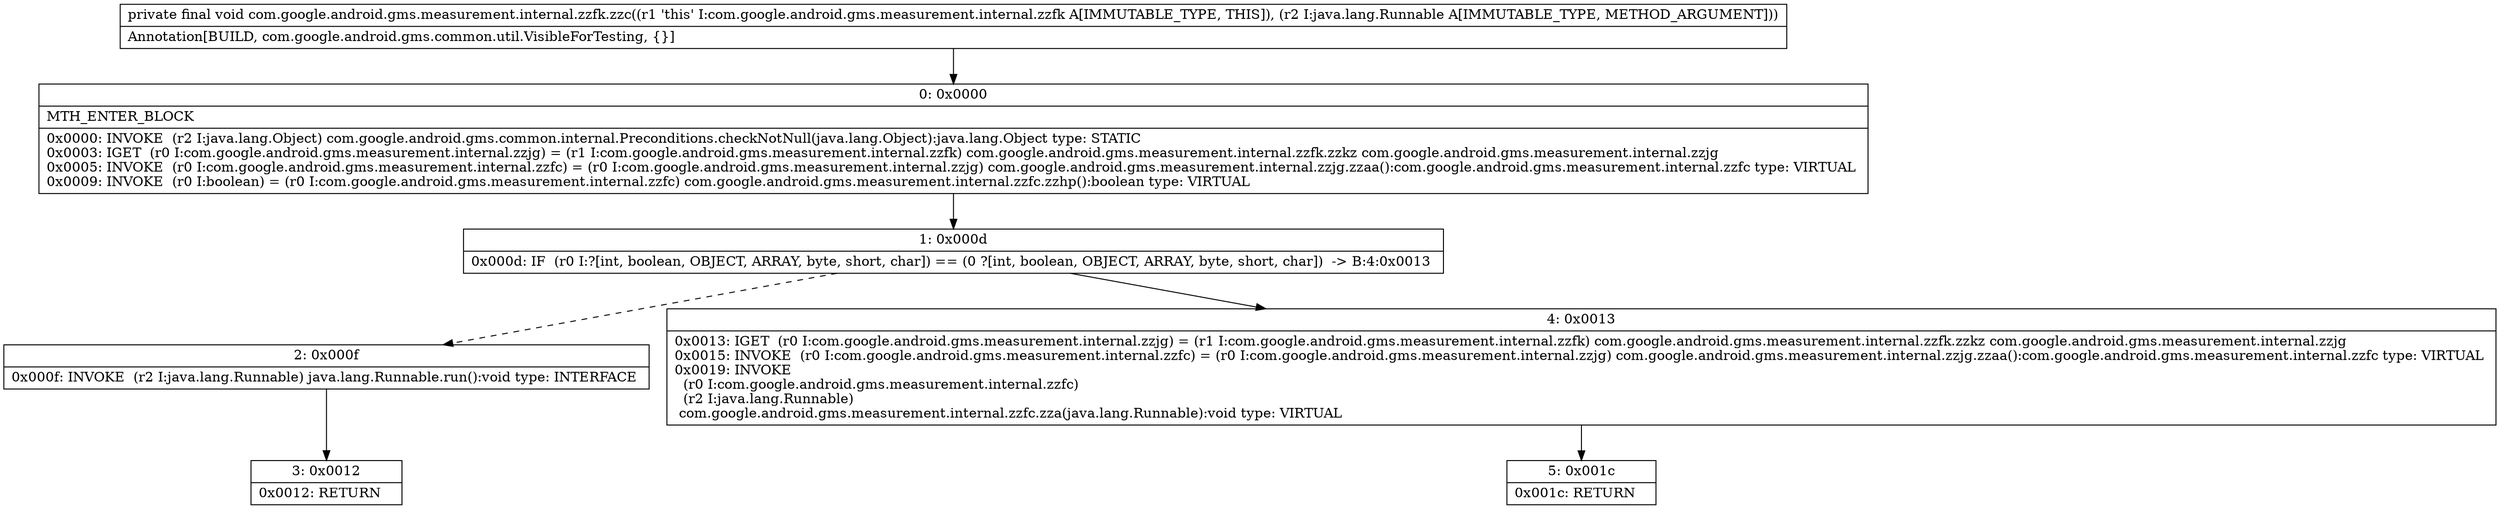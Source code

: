 digraph "CFG forcom.google.android.gms.measurement.internal.zzfk.zzc(Ljava\/lang\/Runnable;)V" {
Node_0 [shape=record,label="{0\:\ 0x0000|MTH_ENTER_BLOCK\l|0x0000: INVOKE  (r2 I:java.lang.Object) com.google.android.gms.common.internal.Preconditions.checkNotNull(java.lang.Object):java.lang.Object type: STATIC \l0x0003: IGET  (r0 I:com.google.android.gms.measurement.internal.zzjg) = (r1 I:com.google.android.gms.measurement.internal.zzfk) com.google.android.gms.measurement.internal.zzfk.zzkz com.google.android.gms.measurement.internal.zzjg \l0x0005: INVOKE  (r0 I:com.google.android.gms.measurement.internal.zzfc) = (r0 I:com.google.android.gms.measurement.internal.zzjg) com.google.android.gms.measurement.internal.zzjg.zzaa():com.google.android.gms.measurement.internal.zzfc type: VIRTUAL \l0x0009: INVOKE  (r0 I:boolean) = (r0 I:com.google.android.gms.measurement.internal.zzfc) com.google.android.gms.measurement.internal.zzfc.zzhp():boolean type: VIRTUAL \l}"];
Node_1 [shape=record,label="{1\:\ 0x000d|0x000d: IF  (r0 I:?[int, boolean, OBJECT, ARRAY, byte, short, char]) == (0 ?[int, boolean, OBJECT, ARRAY, byte, short, char])  \-\> B:4:0x0013 \l}"];
Node_2 [shape=record,label="{2\:\ 0x000f|0x000f: INVOKE  (r2 I:java.lang.Runnable) java.lang.Runnable.run():void type: INTERFACE \l}"];
Node_3 [shape=record,label="{3\:\ 0x0012|0x0012: RETURN   \l}"];
Node_4 [shape=record,label="{4\:\ 0x0013|0x0013: IGET  (r0 I:com.google.android.gms.measurement.internal.zzjg) = (r1 I:com.google.android.gms.measurement.internal.zzfk) com.google.android.gms.measurement.internal.zzfk.zzkz com.google.android.gms.measurement.internal.zzjg \l0x0015: INVOKE  (r0 I:com.google.android.gms.measurement.internal.zzfc) = (r0 I:com.google.android.gms.measurement.internal.zzjg) com.google.android.gms.measurement.internal.zzjg.zzaa():com.google.android.gms.measurement.internal.zzfc type: VIRTUAL \l0x0019: INVOKE  \l  (r0 I:com.google.android.gms.measurement.internal.zzfc)\l  (r2 I:java.lang.Runnable)\l com.google.android.gms.measurement.internal.zzfc.zza(java.lang.Runnable):void type: VIRTUAL \l}"];
Node_5 [shape=record,label="{5\:\ 0x001c|0x001c: RETURN   \l}"];
MethodNode[shape=record,label="{private final void com.google.android.gms.measurement.internal.zzfk.zzc((r1 'this' I:com.google.android.gms.measurement.internal.zzfk A[IMMUTABLE_TYPE, THIS]), (r2 I:java.lang.Runnable A[IMMUTABLE_TYPE, METHOD_ARGUMENT]))  | Annotation[BUILD, com.google.android.gms.common.util.VisibleForTesting, \{\}]\l}"];
MethodNode -> Node_0;
Node_0 -> Node_1;
Node_1 -> Node_2[style=dashed];
Node_1 -> Node_4;
Node_2 -> Node_3;
Node_4 -> Node_5;
}

